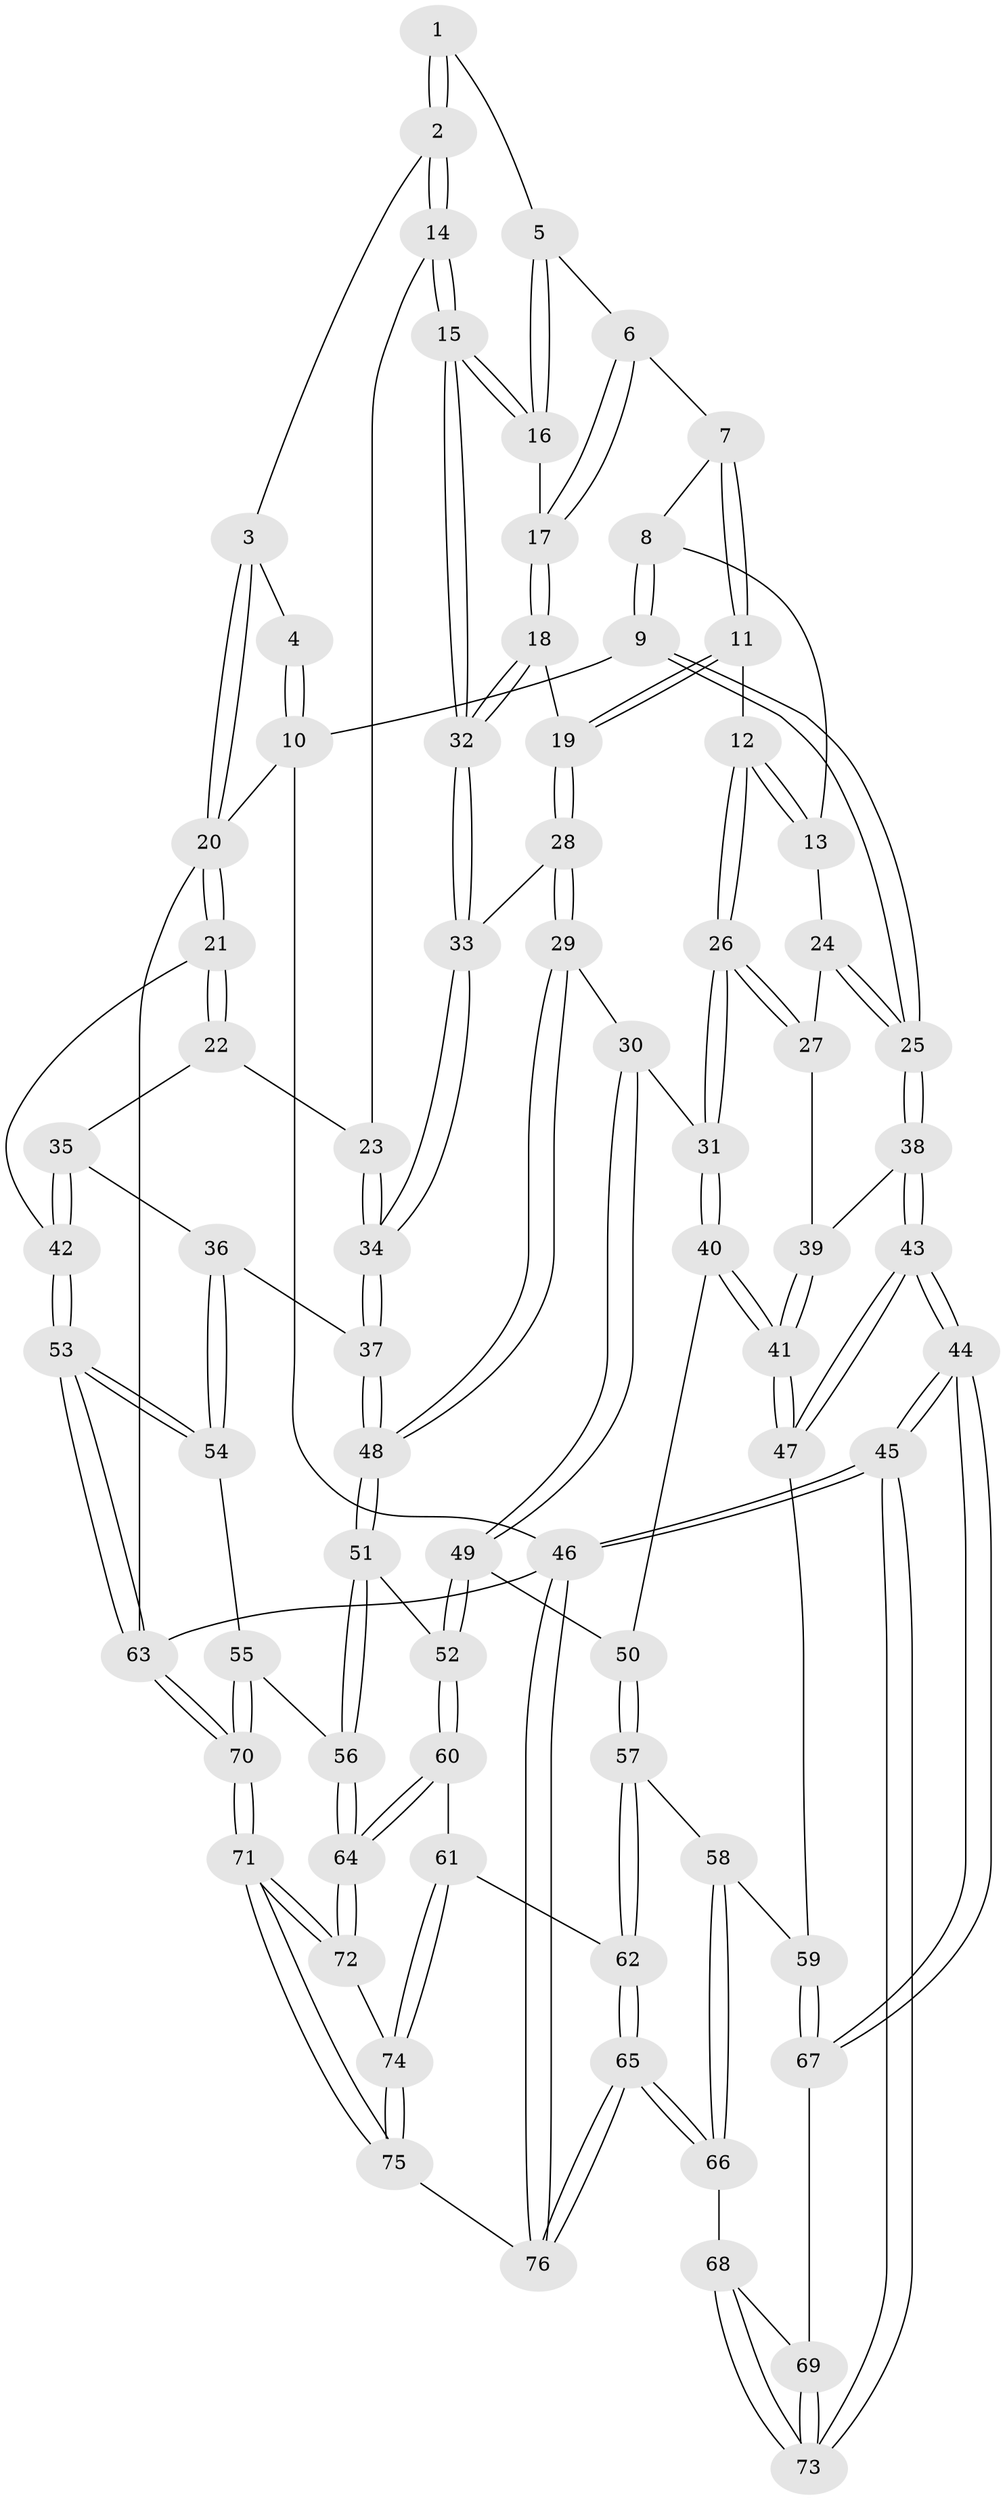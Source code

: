 // Generated by graph-tools (version 1.1) at 2025/51/03/09/25 03:51:02]
// undirected, 76 vertices, 187 edges
graph export_dot {
graph [start="1"]
  node [color=gray90,style=filled];
  1 [pos="+0.5088436785311901+0.021924207869426962"];
  2 [pos="+0.8699723395160106+0.06975328550624779"];
  3 [pos="+1+0"];
  4 [pos="+0.4972879839206792+0"];
  5 [pos="+0.5068350621008448+0.05464825869231849"];
  6 [pos="+0.48693777779665+0.07413602654499499"];
  7 [pos="+0.4112200113134695+0.11246166460620471"];
  8 [pos="+0.27116010863510304+0.13897125266342342"];
  9 [pos="+0+0"];
  10 [pos="+0+0"];
  11 [pos="+0.35135775082256865+0.30158255271491774"];
  12 [pos="+0.3214557087132965+0.3042633676797052"];
  13 [pos="+0.2857706080136975+0.27715839464039566"];
  14 [pos="+0.8019582699325051+0.2207593954323601"];
  15 [pos="+0.6899716387773747+0.25046827162479035"];
  16 [pos="+0.682742209815467+0.2433874765327392"];
  17 [pos="+0.45577499296757856+0.253502734254164"];
  18 [pos="+0.4338225849890324+0.3207048169298527"];
  19 [pos="+0.43222521277473375+0.3220442081000181"];
  20 [pos="+1+0"];
  21 [pos="+1+0.3352251401541444"];
  22 [pos="+0.8742134313212399+0.2900880061106365"];
  23 [pos="+0.8609232002130591+0.27966093719069435"];
  24 [pos="+0.18672066386019853+0.2954012288282123"];
  25 [pos="+0+0"];
  26 [pos="+0.28109346438511656+0.4392555151832767"];
  27 [pos="+0.1751000141176178+0.3752435134753878"];
  28 [pos="+0.46764367245189564+0.49015196646618797"];
  29 [pos="+0.4607708791879046+0.5023277672171456"];
  30 [pos="+0.43510944464367246+0.5232345507498679"];
  31 [pos="+0.2923060844197295+0.4881169307521804"];
  32 [pos="+0.6676812953048222+0.29233371089601956"];
  33 [pos="+0.6496858826631888+0.40439127777955425"];
  34 [pos="+0.7403274794795188+0.5364081457182581"];
  35 [pos="+0.8907319761953728+0.4445232272107922"];
  36 [pos="+0.767274679433165+0.560454750949347"];
  37 [pos="+0.7511342651097572+0.5574006372924272"];
  38 [pos="+0+0"];
  39 [pos="+0.11891864509851438+0.4118343938631196"];
  40 [pos="+0.18548513206356254+0.569781606376149"];
  41 [pos="+0.0834535130944358+0.626342706303619"];
  42 [pos="+1+0.5527491834175244"];
  43 [pos="+0+0.6506470311347711"];
  44 [pos="+0+1"];
  45 [pos="+0+1"];
  46 [pos="+0+1"];
  47 [pos="+0.06304986771687379+0.6490473056250615"];
  48 [pos="+0.666801373787776+0.6313175000177357"];
  49 [pos="+0.4304435693047301+0.6045289613959701"];
  50 [pos="+0.39316703704184014+0.659220477261336"];
  51 [pos="+0.6601511502779875+0.6467401535301422"];
  52 [pos="+0.5812787324597539+0.719473479537546"];
  53 [pos="+1+0.6913589464143192"];
  54 [pos="+0.9386024201292024+0.6988788220005284"];
  55 [pos="+0.8250878334140747+0.8099609842021209"];
  56 [pos="+0.765346307902053+0.8038075741008353"];
  57 [pos="+0.3663569620390992+0.723475779204948"];
  58 [pos="+0.09507448502095343+0.6789480489758865"];
  59 [pos="+0.08312245228736896+0.66939634612089"];
  60 [pos="+0.5565657159651693+0.8212417484547556"];
  61 [pos="+0.455148778521483+0.8447726724684582"];
  62 [pos="+0.4068861270174876+0.8403999147854209"];
  63 [pos="+1+1"];
  64 [pos="+0.6196185783034993+0.8705168632281859"];
  65 [pos="+0.2907226286034281+0.9430153735892963"];
  66 [pos="+0.23230564529504963+0.9060339001412977"];
  67 [pos="+0.07544819933738023+0.9057386300950115"];
  68 [pos="+0.21976014771968075+0.910087156381637"];
  69 [pos="+0.13140380528945134+0.9224191552232665"];
  70 [pos="+0.8748865748936655+1"];
  71 [pos="+0.83768698902454+1"];
  72 [pos="+0.6319045340341937+0.9134543942115644"];
  73 [pos="+0+1"];
  74 [pos="+0.49948873551243533+1"];
  75 [pos="+0.4672094732310597+1"];
  76 [pos="+0.3112024516397101+1"];
  1 -- 2;
  1 -- 2;
  1 -- 5;
  2 -- 3;
  2 -- 14;
  2 -- 14;
  3 -- 4;
  3 -- 20;
  3 -- 20;
  4 -- 10;
  4 -- 10;
  5 -- 6;
  5 -- 16;
  5 -- 16;
  6 -- 7;
  6 -- 17;
  6 -- 17;
  7 -- 8;
  7 -- 11;
  7 -- 11;
  8 -- 9;
  8 -- 9;
  8 -- 13;
  9 -- 10;
  9 -- 25;
  9 -- 25;
  10 -- 20;
  10 -- 46;
  11 -- 12;
  11 -- 19;
  11 -- 19;
  12 -- 13;
  12 -- 13;
  12 -- 26;
  12 -- 26;
  13 -- 24;
  14 -- 15;
  14 -- 15;
  14 -- 23;
  15 -- 16;
  15 -- 16;
  15 -- 32;
  15 -- 32;
  16 -- 17;
  17 -- 18;
  17 -- 18;
  18 -- 19;
  18 -- 32;
  18 -- 32;
  19 -- 28;
  19 -- 28;
  20 -- 21;
  20 -- 21;
  20 -- 63;
  21 -- 22;
  21 -- 22;
  21 -- 42;
  22 -- 23;
  22 -- 35;
  23 -- 34;
  23 -- 34;
  24 -- 25;
  24 -- 25;
  24 -- 27;
  25 -- 38;
  25 -- 38;
  26 -- 27;
  26 -- 27;
  26 -- 31;
  26 -- 31;
  27 -- 39;
  28 -- 29;
  28 -- 29;
  28 -- 33;
  29 -- 30;
  29 -- 48;
  29 -- 48;
  30 -- 31;
  30 -- 49;
  30 -- 49;
  31 -- 40;
  31 -- 40;
  32 -- 33;
  32 -- 33;
  33 -- 34;
  33 -- 34;
  34 -- 37;
  34 -- 37;
  35 -- 36;
  35 -- 42;
  35 -- 42;
  36 -- 37;
  36 -- 54;
  36 -- 54;
  37 -- 48;
  37 -- 48;
  38 -- 39;
  38 -- 43;
  38 -- 43;
  39 -- 41;
  39 -- 41;
  40 -- 41;
  40 -- 41;
  40 -- 50;
  41 -- 47;
  41 -- 47;
  42 -- 53;
  42 -- 53;
  43 -- 44;
  43 -- 44;
  43 -- 47;
  43 -- 47;
  44 -- 45;
  44 -- 45;
  44 -- 67;
  44 -- 67;
  45 -- 46;
  45 -- 46;
  45 -- 73;
  45 -- 73;
  46 -- 76;
  46 -- 76;
  46 -- 63;
  47 -- 59;
  48 -- 51;
  48 -- 51;
  49 -- 50;
  49 -- 52;
  49 -- 52;
  50 -- 57;
  50 -- 57;
  51 -- 52;
  51 -- 56;
  51 -- 56;
  52 -- 60;
  52 -- 60;
  53 -- 54;
  53 -- 54;
  53 -- 63;
  53 -- 63;
  54 -- 55;
  55 -- 56;
  55 -- 70;
  55 -- 70;
  56 -- 64;
  56 -- 64;
  57 -- 58;
  57 -- 62;
  57 -- 62;
  58 -- 59;
  58 -- 66;
  58 -- 66;
  59 -- 67;
  59 -- 67;
  60 -- 61;
  60 -- 64;
  60 -- 64;
  61 -- 62;
  61 -- 74;
  61 -- 74;
  62 -- 65;
  62 -- 65;
  63 -- 70;
  63 -- 70;
  64 -- 72;
  64 -- 72;
  65 -- 66;
  65 -- 66;
  65 -- 76;
  65 -- 76;
  66 -- 68;
  67 -- 69;
  68 -- 69;
  68 -- 73;
  68 -- 73;
  69 -- 73;
  69 -- 73;
  70 -- 71;
  70 -- 71;
  71 -- 72;
  71 -- 72;
  71 -- 75;
  71 -- 75;
  72 -- 74;
  74 -- 75;
  74 -- 75;
  75 -- 76;
}
